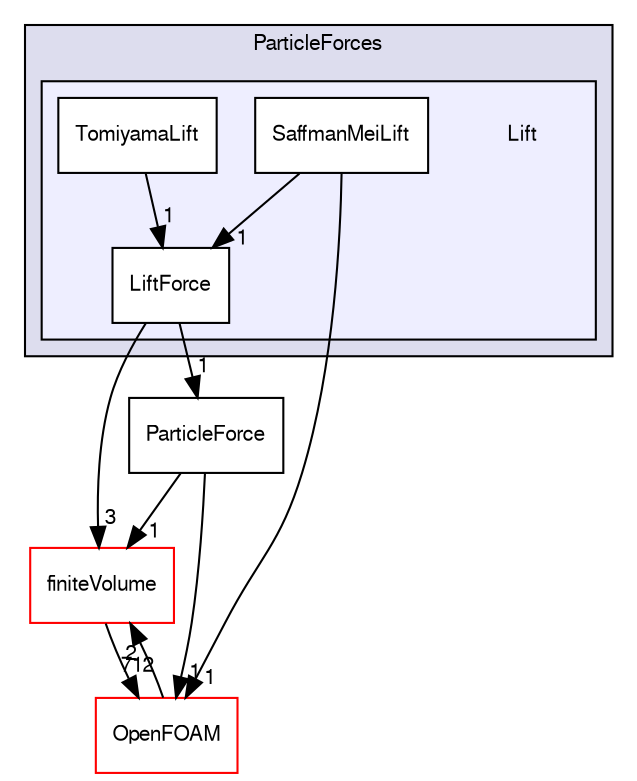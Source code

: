 digraph "src/lagrangian/intermediate/submodels/Kinematic/ParticleForces/Lift" {
  bgcolor=transparent;
  compound=true
  node [ fontsize="10", fontname="FreeSans"];
  edge [ labelfontsize="10", labelfontname="FreeSans"];
  subgraph clusterdir_7880c6dec9d81c909715027e243e12ba {
    graph [ bgcolor="#ddddee", pencolor="black", label="ParticleForces" fontname="FreeSans", fontsize="10", URL="dir_7880c6dec9d81c909715027e243e12ba.html"]
  subgraph clusterdir_6635d9aa68d59377dd7165d1393d2e30 {
    graph [ bgcolor="#eeeeff", pencolor="black", label="" URL="dir_6635d9aa68d59377dd7165d1393d2e30.html"];
    dir_6635d9aa68d59377dd7165d1393d2e30 [shape=plaintext label="Lift"];
    dir_9a4a8342949d31bc44597bb8c0b2f489 [shape=box label="LiftForce" color="black" fillcolor="white" style="filled" URL="dir_9a4a8342949d31bc44597bb8c0b2f489.html"];
    dir_1525dba4c478d47cbeed0af8b4a124dd [shape=box label="SaffmanMeiLift" color="black" fillcolor="white" style="filled" URL="dir_1525dba4c478d47cbeed0af8b4a124dd.html"];
    dir_957074fbefb6ab41cc5d38639e2552c0 [shape=box label="TomiyamaLift" color="black" fillcolor="white" style="filled" URL="dir_957074fbefb6ab41cc5d38639e2552c0.html"];
  }
  }
  dir_9bd15774b555cf7259a6fa18f99fe99b [shape=box label="finiteVolume" color="red" URL="dir_9bd15774b555cf7259a6fa18f99fe99b.html"];
  dir_6ac06ece5f26f1196a12108b46c15ea0 [shape=box label="ParticleForce" URL="dir_6ac06ece5f26f1196a12108b46c15ea0.html"];
  dir_c5473ff19b20e6ec4dfe5c310b3778a8 [shape=box label="OpenFOAM" color="red" URL="dir_c5473ff19b20e6ec4dfe5c310b3778a8.html"];
  dir_9a4a8342949d31bc44597bb8c0b2f489->dir_9bd15774b555cf7259a6fa18f99fe99b [headlabel="3", labeldistance=1.5 headhref="dir_001375_000749.html"];
  dir_9a4a8342949d31bc44597bb8c0b2f489->dir_6ac06ece5f26f1196a12108b46c15ea0 [headlabel="1", labeldistance=1.5 headhref="dir_001375_001380.html"];
  dir_9bd15774b555cf7259a6fa18f99fe99b->dir_c5473ff19b20e6ec4dfe5c310b3778a8 [headlabel="712", labeldistance=1.5 headhref="dir_000749_001732.html"];
  dir_6ac06ece5f26f1196a12108b46c15ea0->dir_9bd15774b555cf7259a6fa18f99fe99b [headlabel="1", labeldistance=1.5 headhref="dir_001380_000749.html"];
  dir_6ac06ece5f26f1196a12108b46c15ea0->dir_c5473ff19b20e6ec4dfe5c310b3778a8 [headlabel="1", labeldistance=1.5 headhref="dir_001380_001732.html"];
  dir_957074fbefb6ab41cc5d38639e2552c0->dir_9a4a8342949d31bc44597bb8c0b2f489 [headlabel="1", labeldistance=1.5 headhref="dir_001377_001375.html"];
  dir_c5473ff19b20e6ec4dfe5c310b3778a8->dir_9bd15774b555cf7259a6fa18f99fe99b [headlabel="2", labeldistance=1.5 headhref="dir_001732_000749.html"];
  dir_1525dba4c478d47cbeed0af8b4a124dd->dir_9a4a8342949d31bc44597bb8c0b2f489 [headlabel="1", labeldistance=1.5 headhref="dir_001376_001375.html"];
  dir_1525dba4c478d47cbeed0af8b4a124dd->dir_c5473ff19b20e6ec4dfe5c310b3778a8 [headlabel="1", labeldistance=1.5 headhref="dir_001376_001732.html"];
}
